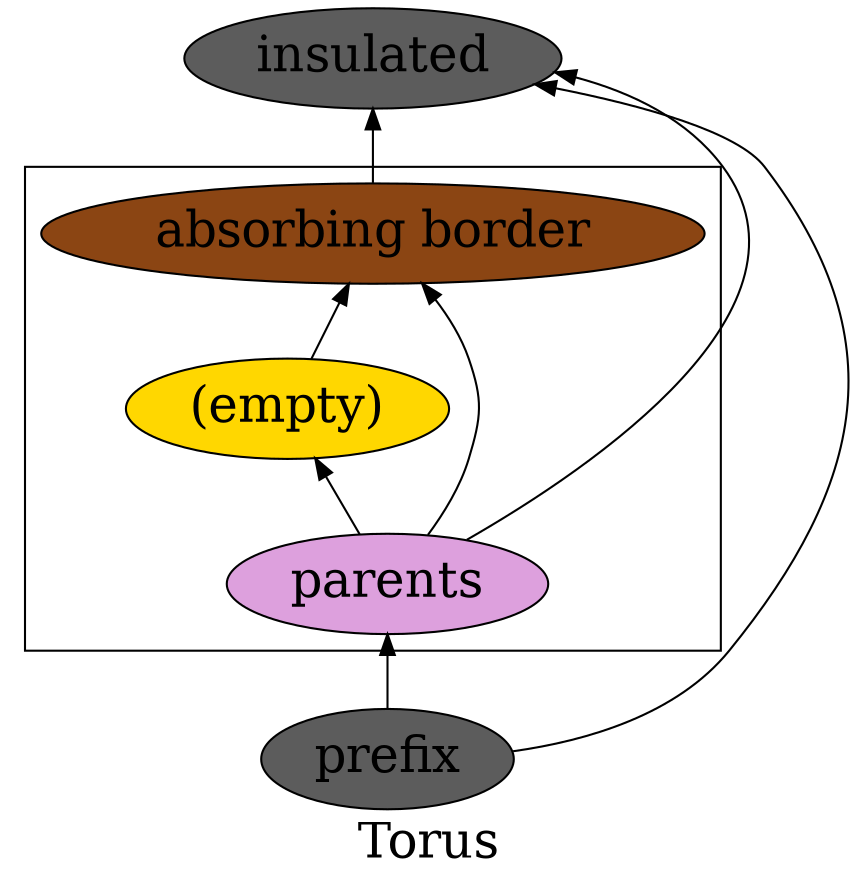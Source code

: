 digraph {
rankdir=BT
fontsize=24
label = "Torus"

subgraph p0 {

nd ["fillcolor"="grey36" "fontsize"="24" "label"="prefix" "style"="filled"]

}

subgraph cluster1 {
label=""
parents ["fillcolor"="plum" "fontsize"="24" "label"="parents" "style"="filled"]
drg ["fillcolor"="gold" "fontsize"="24" "label"="(empty)" "style"="filled"]
absorbing ["fillcolor"="saddlebrown" "fontsize"="24" "label"="absorbing border" "style"="filled"]

}

subgraph p1 {
insulated ["fillcolor"="grey36" "fontsize"="24" "label"="insulated" "style"="filled"]
}

nd -> parents
parents -> drg
parents -> absorbing
drg -> absorbing
absorbing -> insulated
nd -> insulated [constraint=false]
parents -> insulated [constraint=false]

}
